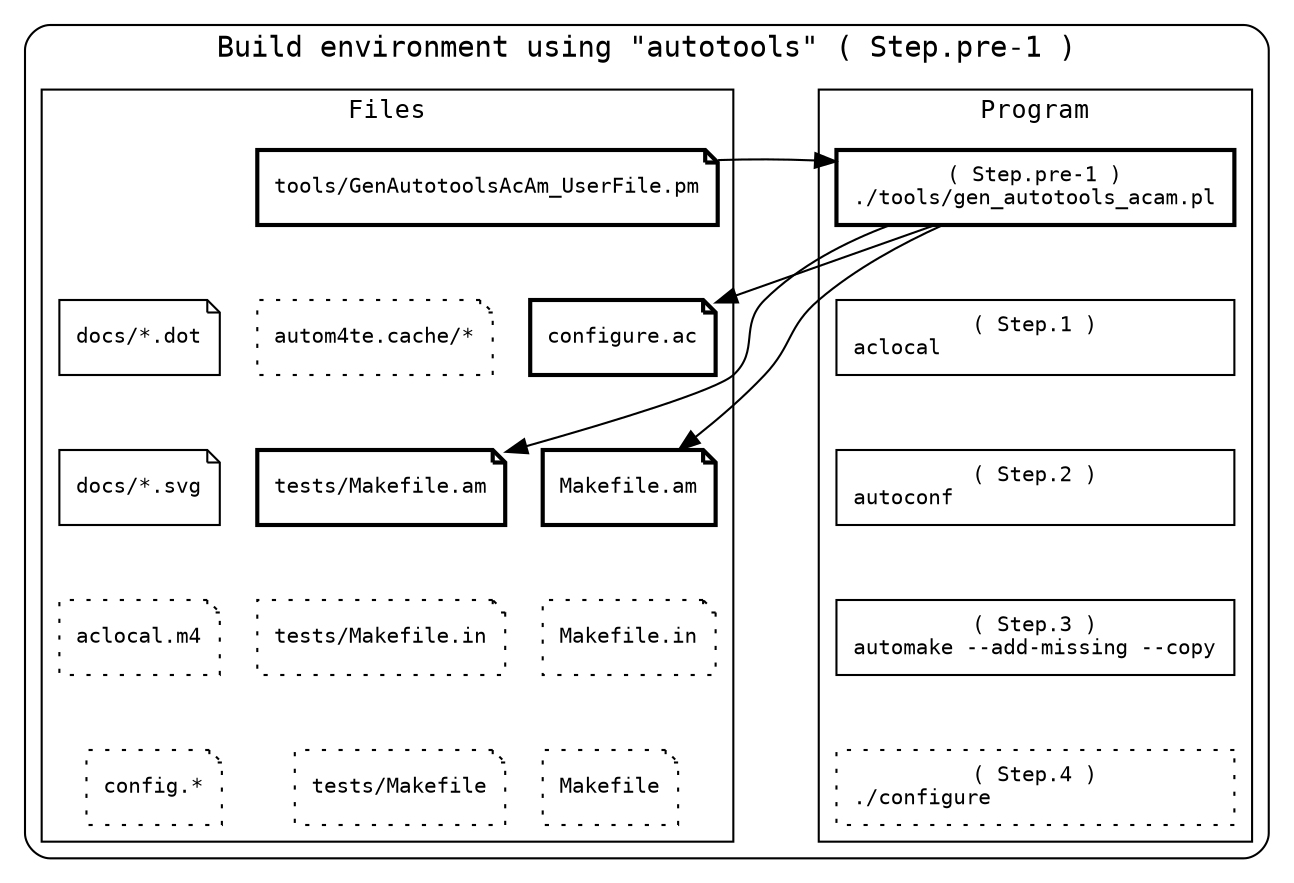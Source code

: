 // File: docs/devel_step_0.dot
// Author: tomyama
// Purpose: Development workflow diagram

digraph physical_directory_structure {
    newrank=true
    constraint=false

    // 全体に等幅フォントを適用
    //   ex) "monospace", "Courier", "Courier New", "Consolas", "Monaco"
    graph [fontname="monospace"]
    node  [fontname="monospace", fontsize=10, penwidth=1]
    edge  [fontname="monospace"]

    // 図全体を囲うクラスタ
    subgraph cluster_all {

        label = "Build environment using \"autotools\" ( Step.pre-1 )"
        style = "rounded"   // 角を丸くする
        color = "black"     // 枠線の色
        penwidth = 1        // 枠線の太さ

        // プログラム
        subgraph cluster_program {
            label = "Program"
            style = "solid"
            penwidth = 1        // 枠線の太さ
            fontsize=12
            {
                edge [style=invis];
                program01 -> program02 -> program03 -> program04 -> program05
            }
            program01 [shape=box, style=solid , label="( Step.pre-1 )\n./tools/gen_autotools_acam.pl", penwidth=2]
            program02 [shape=box, style=solid , label="( Step.1 )\naclocal                      "]
            program03 [shape=box, style=solid , label="( Step.2 )\nautoconf                     "]
            program04 [shape=box, style=solid , label="( Step.3 )\nautomake --add-missing --copy"]
            program05 [shape=box, style=dotted, label="( Step.4 )\n./configure                  "]
        }

        // ファイル
        subgraph cluster_file {
            label = "Files"
            style = "solid"
            penwidth = 1        // 枠線の太さ
            fontsize=12
            {
                edge [style=invis];
                file13 -> file01 -> file02 -> file03 -> file04
                file13 -> file05 -> file06 -> file07 -> file08
                file13 -> file09 -> file10 -> file11 -> file12
            }

            file13 [shape=note, style=solid , label="tools/GenAutotoolsAcAm_UserFile.pm", penwidth=2]
            file01 [shape=note, style=solid , label="docs/*.dot"]
            file02 [shape=note, style=solid , label="docs/*.svg"]
            file03 [shape=note, style=dotted, label="aclocal.m4"]
            file04 [shape=note, style=dotted, label="config.*"]
            file05 [shape=note, style=solid , label="configure.ac", penwidth=2]
            file06 [shape=note, style=solid , label="Makefile.am", penwidth=2]
            file07 [shape=note, style=dotted, label="Makefile.in"]
            file08 [shape=note, style=dotted, label="Makefile"]
            file09 [shape=note, style=dotted, label="autom4te.cache/*"]
            file10 [shape=note, style=solid , label="tests/Makefile.am", penwidth=2]
            file11 [shape=note, style=dotted, label="tests/Makefile.in"]
            file12 [shape=note, style=dotted, label="tests/Makefile"]
        }

        {
            edge [style=invis];
            file13 -> program01
            file01 -> file05 -> file09 -> program02
            file02 -> file06 -> file10 -> program03
            file03 -> file07 -> file11 -> program04
            file04 -> file08 -> file12 -> program05
        }
        {rank=same; program01; file13}
        {rank=same; program02; file01; file05; file09}
        {rank=same; program03; file02; file06; file10}
        {rank=same; program04; file03; file07; file11}
        {rank=same; program05; file04; file08; file12}

        // スクリプトとドキュメントの関係
        file13 -> program01 -> file05
        program01 -> file06
        program01 -> file10
    }
}
